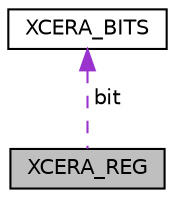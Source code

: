 digraph "XCERA_REG"
{
  edge [fontname="Helvetica",fontsize="10",labelfontname="Helvetica",labelfontsize="10"];
  node [fontname="Helvetica",fontsize="10",shape=record];
  Node1 [label="XCERA_REG",height=0.2,width=0.4,color="black", fillcolor="grey75", style="filled", fontcolor="black"];
  Node2 -> Node1 [dir="back",color="darkorchid3",fontsize="10",style="dashed",label=" bit" ];
  Node2 [label="XCERA_BITS",height=0.2,width=0.4,color="black", fillcolor="white", style="filled",URL="$struct_x_c_e_r_a___b_i_t_s.html"];
}
